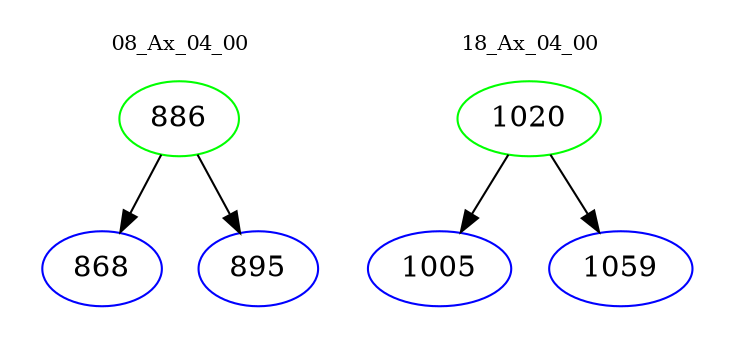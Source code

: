 digraph{
subgraph cluster_0 {
color = white
label = "08_Ax_04_00";
fontsize=10;
T0_886 [label="886", color="green"]
T0_886 -> T0_868 [color="black"]
T0_868 [label="868", color="blue"]
T0_886 -> T0_895 [color="black"]
T0_895 [label="895", color="blue"]
}
subgraph cluster_1 {
color = white
label = "18_Ax_04_00";
fontsize=10;
T1_1020 [label="1020", color="green"]
T1_1020 -> T1_1005 [color="black"]
T1_1005 [label="1005", color="blue"]
T1_1020 -> T1_1059 [color="black"]
T1_1059 [label="1059", color="blue"]
}
}
